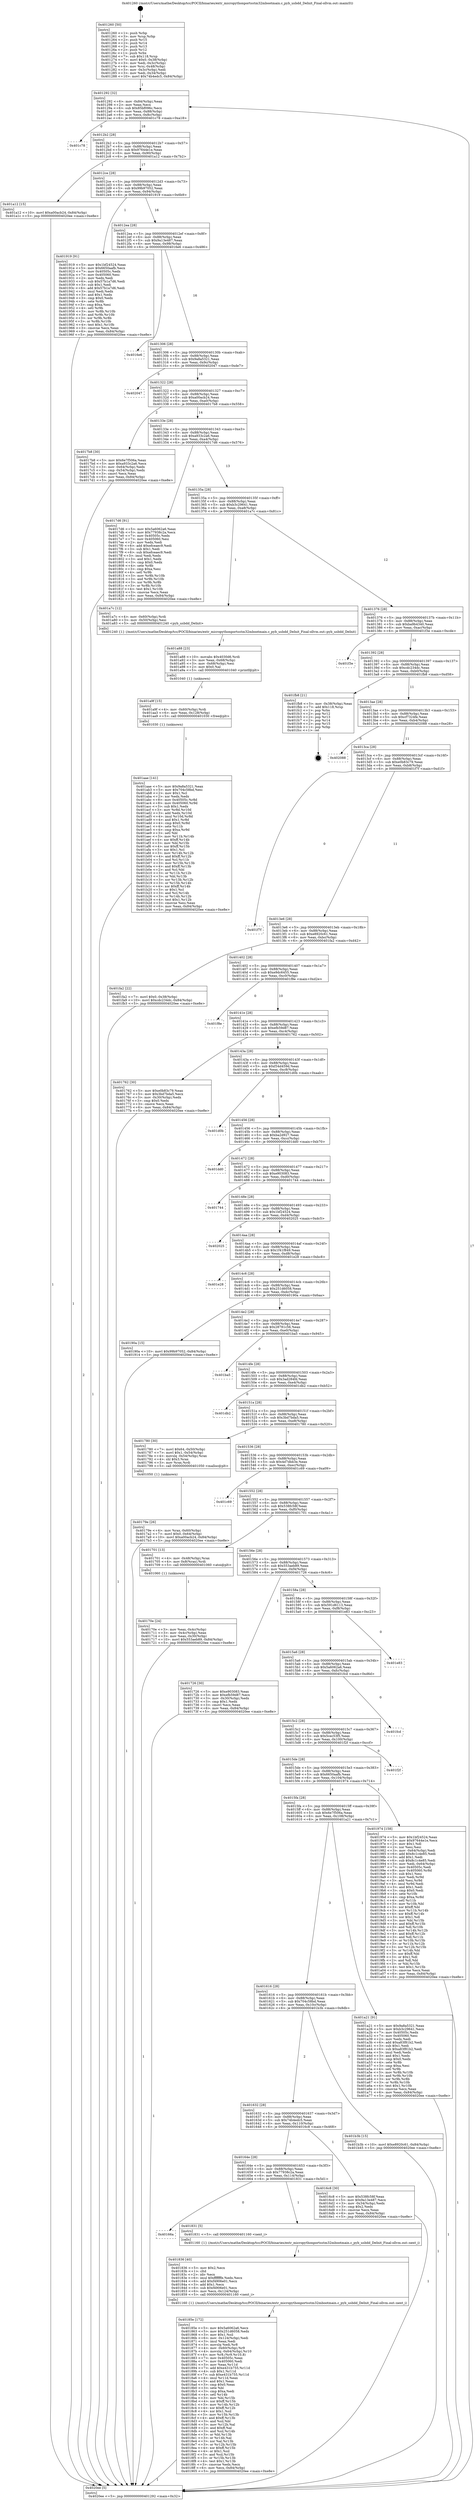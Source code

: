 digraph "0x401260" {
  label = "0x401260 (/mnt/c/Users/mathe/Desktop/tcc/POCII/binaries/extr_micropythonportsstm32mbootmain.c_pyb_usbdd_DeInit_Final-ollvm.out::main(0))"
  labelloc = "t"
  node[shape=record]

  Entry [label="",width=0.3,height=0.3,shape=circle,fillcolor=black,style=filled]
  "0x401292" [label="{
     0x401292 [32]\l
     | [instrs]\l
     &nbsp;&nbsp;0x401292 \<+6\>: mov -0x84(%rbp),%eax\l
     &nbsp;&nbsp;0x401298 \<+2\>: mov %eax,%ecx\l
     &nbsp;&nbsp;0x40129a \<+6\>: sub $0x85bf096c,%ecx\l
     &nbsp;&nbsp;0x4012a0 \<+6\>: mov %eax,-0x88(%rbp)\l
     &nbsp;&nbsp;0x4012a6 \<+6\>: mov %ecx,-0x8c(%rbp)\l
     &nbsp;&nbsp;0x4012ac \<+6\>: je 0000000000401c78 \<main+0xa18\>\l
  }"]
  "0x401c78" [label="{
     0x401c78\l
  }", style=dashed]
  "0x4012b2" [label="{
     0x4012b2 [28]\l
     | [instrs]\l
     &nbsp;&nbsp;0x4012b2 \<+5\>: jmp 00000000004012b7 \<main+0x57\>\l
     &nbsp;&nbsp;0x4012b7 \<+6\>: mov -0x88(%rbp),%eax\l
     &nbsp;&nbsp;0x4012bd \<+5\>: sub $0x97644e1e,%eax\l
     &nbsp;&nbsp;0x4012c2 \<+6\>: mov %eax,-0x90(%rbp)\l
     &nbsp;&nbsp;0x4012c8 \<+6\>: je 0000000000401a12 \<main+0x7b2\>\l
  }"]
  Exit [label="",width=0.3,height=0.3,shape=circle,fillcolor=black,style=filled,peripheries=2]
  "0x401a12" [label="{
     0x401a12 [15]\l
     | [instrs]\l
     &nbsp;&nbsp;0x401a12 \<+10\>: movl $0xa00acb24,-0x84(%rbp)\l
     &nbsp;&nbsp;0x401a1c \<+5\>: jmp 00000000004020ee \<main+0xe8e\>\l
  }"]
  "0x4012ce" [label="{
     0x4012ce [28]\l
     | [instrs]\l
     &nbsp;&nbsp;0x4012ce \<+5\>: jmp 00000000004012d3 \<main+0x73\>\l
     &nbsp;&nbsp;0x4012d3 \<+6\>: mov -0x88(%rbp),%eax\l
     &nbsp;&nbsp;0x4012d9 \<+5\>: sub $0x99b97052,%eax\l
     &nbsp;&nbsp;0x4012de \<+6\>: mov %eax,-0x94(%rbp)\l
     &nbsp;&nbsp;0x4012e4 \<+6\>: je 0000000000401919 \<main+0x6b9\>\l
  }"]
  "0x401aae" [label="{
     0x401aae [141]\l
     | [instrs]\l
     &nbsp;&nbsp;0x401aae \<+5\>: mov $0x9a8a5321,%eax\l
     &nbsp;&nbsp;0x401ab3 \<+5\>: mov $0x704c58bd,%esi\l
     &nbsp;&nbsp;0x401ab8 \<+2\>: mov $0x1,%cl\l
     &nbsp;&nbsp;0x401aba \<+2\>: xor %edx,%edx\l
     &nbsp;&nbsp;0x401abc \<+8\>: mov 0x40505c,%r8d\l
     &nbsp;&nbsp;0x401ac4 \<+8\>: mov 0x405060,%r9d\l
     &nbsp;&nbsp;0x401acc \<+3\>: sub $0x1,%edx\l
     &nbsp;&nbsp;0x401acf \<+3\>: mov %r8d,%r10d\l
     &nbsp;&nbsp;0x401ad2 \<+3\>: add %edx,%r10d\l
     &nbsp;&nbsp;0x401ad5 \<+4\>: imul %r10d,%r8d\l
     &nbsp;&nbsp;0x401ad9 \<+4\>: and $0x1,%r8d\l
     &nbsp;&nbsp;0x401add \<+4\>: cmp $0x0,%r8d\l
     &nbsp;&nbsp;0x401ae1 \<+4\>: sete %r11b\l
     &nbsp;&nbsp;0x401ae5 \<+4\>: cmp $0xa,%r9d\l
     &nbsp;&nbsp;0x401ae9 \<+3\>: setl %bl\l
     &nbsp;&nbsp;0x401aec \<+3\>: mov %r11b,%r14b\l
     &nbsp;&nbsp;0x401aef \<+4\>: xor $0xff,%r14b\l
     &nbsp;&nbsp;0x401af3 \<+3\>: mov %bl,%r15b\l
     &nbsp;&nbsp;0x401af6 \<+4\>: xor $0xff,%r15b\l
     &nbsp;&nbsp;0x401afa \<+3\>: xor $0x1,%cl\l
     &nbsp;&nbsp;0x401afd \<+3\>: mov %r14b,%r12b\l
     &nbsp;&nbsp;0x401b00 \<+4\>: and $0xff,%r12b\l
     &nbsp;&nbsp;0x401b04 \<+3\>: and %cl,%r11b\l
     &nbsp;&nbsp;0x401b07 \<+3\>: mov %r15b,%r13b\l
     &nbsp;&nbsp;0x401b0a \<+4\>: and $0xff,%r13b\l
     &nbsp;&nbsp;0x401b0e \<+2\>: and %cl,%bl\l
     &nbsp;&nbsp;0x401b10 \<+3\>: or %r11b,%r12b\l
     &nbsp;&nbsp;0x401b13 \<+3\>: or %bl,%r13b\l
     &nbsp;&nbsp;0x401b16 \<+3\>: xor %r13b,%r12b\l
     &nbsp;&nbsp;0x401b19 \<+3\>: or %r15b,%r14b\l
     &nbsp;&nbsp;0x401b1c \<+4\>: xor $0xff,%r14b\l
     &nbsp;&nbsp;0x401b20 \<+3\>: or $0x1,%cl\l
     &nbsp;&nbsp;0x401b23 \<+3\>: and %cl,%r14b\l
     &nbsp;&nbsp;0x401b26 \<+3\>: or %r14b,%r12b\l
     &nbsp;&nbsp;0x401b29 \<+4\>: test $0x1,%r12b\l
     &nbsp;&nbsp;0x401b2d \<+3\>: cmovne %esi,%eax\l
     &nbsp;&nbsp;0x401b30 \<+6\>: mov %eax,-0x84(%rbp)\l
     &nbsp;&nbsp;0x401b36 \<+5\>: jmp 00000000004020ee \<main+0xe8e\>\l
  }"]
  "0x401919" [label="{
     0x401919 [91]\l
     | [instrs]\l
     &nbsp;&nbsp;0x401919 \<+5\>: mov $0x1bf24524,%eax\l
     &nbsp;&nbsp;0x40191e \<+5\>: mov $0x6650aafb,%ecx\l
     &nbsp;&nbsp;0x401923 \<+7\>: mov 0x40505c,%edx\l
     &nbsp;&nbsp;0x40192a \<+7\>: mov 0x405060,%esi\l
     &nbsp;&nbsp;0x401931 \<+2\>: mov %edx,%edi\l
     &nbsp;&nbsp;0x401933 \<+6\>: sub $0x57b1a7d6,%edi\l
     &nbsp;&nbsp;0x401939 \<+3\>: sub $0x1,%edi\l
     &nbsp;&nbsp;0x40193c \<+6\>: add $0x57b1a7d6,%edi\l
     &nbsp;&nbsp;0x401942 \<+3\>: imul %edi,%edx\l
     &nbsp;&nbsp;0x401945 \<+3\>: and $0x1,%edx\l
     &nbsp;&nbsp;0x401948 \<+3\>: cmp $0x0,%edx\l
     &nbsp;&nbsp;0x40194b \<+4\>: sete %r8b\l
     &nbsp;&nbsp;0x40194f \<+3\>: cmp $0xa,%esi\l
     &nbsp;&nbsp;0x401952 \<+4\>: setl %r9b\l
     &nbsp;&nbsp;0x401956 \<+3\>: mov %r8b,%r10b\l
     &nbsp;&nbsp;0x401959 \<+3\>: and %r9b,%r10b\l
     &nbsp;&nbsp;0x40195c \<+3\>: xor %r9b,%r8b\l
     &nbsp;&nbsp;0x40195f \<+3\>: or %r8b,%r10b\l
     &nbsp;&nbsp;0x401962 \<+4\>: test $0x1,%r10b\l
     &nbsp;&nbsp;0x401966 \<+3\>: cmovne %ecx,%eax\l
     &nbsp;&nbsp;0x401969 \<+6\>: mov %eax,-0x84(%rbp)\l
     &nbsp;&nbsp;0x40196f \<+5\>: jmp 00000000004020ee \<main+0xe8e\>\l
  }"]
  "0x4012ea" [label="{
     0x4012ea [28]\l
     | [instrs]\l
     &nbsp;&nbsp;0x4012ea \<+5\>: jmp 00000000004012ef \<main+0x8f\>\l
     &nbsp;&nbsp;0x4012ef \<+6\>: mov -0x88(%rbp),%eax\l
     &nbsp;&nbsp;0x4012f5 \<+5\>: sub $0x9a13e487,%eax\l
     &nbsp;&nbsp;0x4012fa \<+6\>: mov %eax,-0x98(%rbp)\l
     &nbsp;&nbsp;0x401300 \<+6\>: je 00000000004016e6 \<main+0x486\>\l
  }"]
  "0x401a9f" [label="{
     0x401a9f [15]\l
     | [instrs]\l
     &nbsp;&nbsp;0x401a9f \<+4\>: mov -0x60(%rbp),%rdi\l
     &nbsp;&nbsp;0x401aa3 \<+6\>: mov %eax,-0x128(%rbp)\l
     &nbsp;&nbsp;0x401aa9 \<+5\>: call 0000000000401030 \<free@plt\>\l
     | [calls]\l
     &nbsp;&nbsp;0x401030 \{1\} (unknown)\l
  }"]
  "0x4016e6" [label="{
     0x4016e6\l
  }", style=dashed]
  "0x401306" [label="{
     0x401306 [28]\l
     | [instrs]\l
     &nbsp;&nbsp;0x401306 \<+5\>: jmp 000000000040130b \<main+0xab\>\l
     &nbsp;&nbsp;0x40130b \<+6\>: mov -0x88(%rbp),%eax\l
     &nbsp;&nbsp;0x401311 \<+5\>: sub $0x9a8a5321,%eax\l
     &nbsp;&nbsp;0x401316 \<+6\>: mov %eax,-0x9c(%rbp)\l
     &nbsp;&nbsp;0x40131c \<+6\>: je 0000000000402047 \<main+0xde7\>\l
  }"]
  "0x401a88" [label="{
     0x401a88 [23]\l
     | [instrs]\l
     &nbsp;&nbsp;0x401a88 \<+10\>: movabs $0x4030d6,%rdi\l
     &nbsp;&nbsp;0x401a92 \<+3\>: mov %eax,-0x68(%rbp)\l
     &nbsp;&nbsp;0x401a95 \<+3\>: mov -0x68(%rbp),%esi\l
     &nbsp;&nbsp;0x401a98 \<+2\>: mov $0x0,%al\l
     &nbsp;&nbsp;0x401a9a \<+5\>: call 0000000000401040 \<printf@plt\>\l
     | [calls]\l
     &nbsp;&nbsp;0x401040 \{1\} (unknown)\l
  }"]
  "0x402047" [label="{
     0x402047\l
  }", style=dashed]
  "0x401322" [label="{
     0x401322 [28]\l
     | [instrs]\l
     &nbsp;&nbsp;0x401322 \<+5\>: jmp 0000000000401327 \<main+0xc7\>\l
     &nbsp;&nbsp;0x401327 \<+6\>: mov -0x88(%rbp),%eax\l
     &nbsp;&nbsp;0x40132d \<+5\>: sub $0xa00acb24,%eax\l
     &nbsp;&nbsp;0x401332 \<+6\>: mov %eax,-0xa0(%rbp)\l
     &nbsp;&nbsp;0x401338 \<+6\>: je 00000000004017b8 \<main+0x558\>\l
  }"]
  "0x40185e" [label="{
     0x40185e [172]\l
     | [instrs]\l
     &nbsp;&nbsp;0x40185e \<+5\>: mov $0x5a6062a6,%ecx\l
     &nbsp;&nbsp;0x401863 \<+5\>: mov $0x251d6058,%edx\l
     &nbsp;&nbsp;0x401868 \<+3\>: mov $0x1,%sil\l
     &nbsp;&nbsp;0x40186b \<+6\>: mov -0x124(%rbp),%edi\l
     &nbsp;&nbsp;0x401871 \<+3\>: imul %eax,%edi\l
     &nbsp;&nbsp;0x401874 \<+3\>: movslq %edi,%r8\l
     &nbsp;&nbsp;0x401877 \<+4\>: mov -0x60(%rbp),%r9\l
     &nbsp;&nbsp;0x40187b \<+4\>: movslq -0x64(%rbp),%r10\l
     &nbsp;&nbsp;0x40187f \<+4\>: mov %r8,(%r9,%r10,8)\l
     &nbsp;&nbsp;0x401883 \<+7\>: mov 0x40505c,%eax\l
     &nbsp;&nbsp;0x40188a \<+7\>: mov 0x405060,%edi\l
     &nbsp;&nbsp;0x401891 \<+3\>: mov %eax,%r11d\l
     &nbsp;&nbsp;0x401894 \<+7\>: add $0xe431b755,%r11d\l
     &nbsp;&nbsp;0x40189b \<+4\>: sub $0x1,%r11d\l
     &nbsp;&nbsp;0x40189f \<+7\>: sub $0xe431b755,%r11d\l
     &nbsp;&nbsp;0x4018a6 \<+4\>: imul %r11d,%eax\l
     &nbsp;&nbsp;0x4018aa \<+3\>: and $0x1,%eax\l
     &nbsp;&nbsp;0x4018ad \<+3\>: cmp $0x0,%eax\l
     &nbsp;&nbsp;0x4018b0 \<+3\>: sete %bl\l
     &nbsp;&nbsp;0x4018b3 \<+3\>: cmp $0xa,%edi\l
     &nbsp;&nbsp;0x4018b6 \<+4\>: setl %r14b\l
     &nbsp;&nbsp;0x4018ba \<+3\>: mov %bl,%r15b\l
     &nbsp;&nbsp;0x4018bd \<+4\>: xor $0xff,%r15b\l
     &nbsp;&nbsp;0x4018c1 \<+3\>: mov %r14b,%r12b\l
     &nbsp;&nbsp;0x4018c4 \<+4\>: xor $0xff,%r12b\l
     &nbsp;&nbsp;0x4018c8 \<+4\>: xor $0x1,%sil\l
     &nbsp;&nbsp;0x4018cc \<+3\>: mov %r15b,%r13b\l
     &nbsp;&nbsp;0x4018cf \<+4\>: and $0xff,%r13b\l
     &nbsp;&nbsp;0x4018d3 \<+3\>: and %sil,%bl\l
     &nbsp;&nbsp;0x4018d6 \<+3\>: mov %r12b,%al\l
     &nbsp;&nbsp;0x4018d9 \<+2\>: and $0xff,%al\l
     &nbsp;&nbsp;0x4018db \<+3\>: and %sil,%r14b\l
     &nbsp;&nbsp;0x4018de \<+3\>: or %bl,%r13b\l
     &nbsp;&nbsp;0x4018e1 \<+3\>: or %r14b,%al\l
     &nbsp;&nbsp;0x4018e4 \<+3\>: xor %al,%r13b\l
     &nbsp;&nbsp;0x4018e7 \<+3\>: or %r12b,%r15b\l
     &nbsp;&nbsp;0x4018ea \<+4\>: xor $0xff,%r15b\l
     &nbsp;&nbsp;0x4018ee \<+4\>: or $0x1,%sil\l
     &nbsp;&nbsp;0x4018f2 \<+3\>: and %sil,%r15b\l
     &nbsp;&nbsp;0x4018f5 \<+3\>: or %r15b,%r13b\l
     &nbsp;&nbsp;0x4018f8 \<+4\>: test $0x1,%r13b\l
     &nbsp;&nbsp;0x4018fc \<+3\>: cmovne %edx,%ecx\l
     &nbsp;&nbsp;0x4018ff \<+6\>: mov %ecx,-0x84(%rbp)\l
     &nbsp;&nbsp;0x401905 \<+5\>: jmp 00000000004020ee \<main+0xe8e\>\l
  }"]
  "0x4017b8" [label="{
     0x4017b8 [30]\l
     | [instrs]\l
     &nbsp;&nbsp;0x4017b8 \<+5\>: mov $0x6e7f506a,%eax\l
     &nbsp;&nbsp;0x4017bd \<+5\>: mov $0xa933c2a6,%ecx\l
     &nbsp;&nbsp;0x4017c2 \<+3\>: mov -0x64(%rbp),%edx\l
     &nbsp;&nbsp;0x4017c5 \<+3\>: cmp -0x54(%rbp),%edx\l
     &nbsp;&nbsp;0x4017c8 \<+3\>: cmovl %ecx,%eax\l
     &nbsp;&nbsp;0x4017cb \<+6\>: mov %eax,-0x84(%rbp)\l
     &nbsp;&nbsp;0x4017d1 \<+5\>: jmp 00000000004020ee \<main+0xe8e\>\l
  }"]
  "0x40133e" [label="{
     0x40133e [28]\l
     | [instrs]\l
     &nbsp;&nbsp;0x40133e \<+5\>: jmp 0000000000401343 \<main+0xe3\>\l
     &nbsp;&nbsp;0x401343 \<+6\>: mov -0x88(%rbp),%eax\l
     &nbsp;&nbsp;0x401349 \<+5\>: sub $0xa933c2a6,%eax\l
     &nbsp;&nbsp;0x40134e \<+6\>: mov %eax,-0xa4(%rbp)\l
     &nbsp;&nbsp;0x401354 \<+6\>: je 00000000004017d6 \<main+0x576\>\l
  }"]
  "0x401836" [label="{
     0x401836 [40]\l
     | [instrs]\l
     &nbsp;&nbsp;0x401836 \<+5\>: mov $0x2,%ecx\l
     &nbsp;&nbsp;0x40183b \<+1\>: cltd\l
     &nbsp;&nbsp;0x40183c \<+2\>: idiv %ecx\l
     &nbsp;&nbsp;0x40183e \<+6\>: imul $0xfffffffe,%edx,%ecx\l
     &nbsp;&nbsp;0x401844 \<+6\>: add $0xf4906e01,%ecx\l
     &nbsp;&nbsp;0x40184a \<+3\>: add $0x1,%ecx\l
     &nbsp;&nbsp;0x40184d \<+6\>: sub $0xf4906e01,%ecx\l
     &nbsp;&nbsp;0x401853 \<+6\>: mov %ecx,-0x124(%rbp)\l
     &nbsp;&nbsp;0x401859 \<+5\>: call 0000000000401160 \<next_i\>\l
     | [calls]\l
     &nbsp;&nbsp;0x401160 \{1\} (/mnt/c/Users/mathe/Desktop/tcc/POCII/binaries/extr_micropythonportsstm32mbootmain.c_pyb_usbdd_DeInit_Final-ollvm.out::next_i)\l
  }"]
  "0x4017d6" [label="{
     0x4017d6 [91]\l
     | [instrs]\l
     &nbsp;&nbsp;0x4017d6 \<+5\>: mov $0x5a6062a6,%eax\l
     &nbsp;&nbsp;0x4017db \<+5\>: mov $0x77938c2a,%ecx\l
     &nbsp;&nbsp;0x4017e0 \<+7\>: mov 0x40505c,%edx\l
     &nbsp;&nbsp;0x4017e7 \<+7\>: mov 0x405060,%esi\l
     &nbsp;&nbsp;0x4017ee \<+2\>: mov %edx,%edi\l
     &nbsp;&nbsp;0x4017f0 \<+6\>: add $0xefceaec9,%edi\l
     &nbsp;&nbsp;0x4017f6 \<+3\>: sub $0x1,%edi\l
     &nbsp;&nbsp;0x4017f9 \<+6\>: sub $0xefceaec9,%edi\l
     &nbsp;&nbsp;0x4017ff \<+3\>: imul %edi,%edx\l
     &nbsp;&nbsp;0x401802 \<+3\>: and $0x1,%edx\l
     &nbsp;&nbsp;0x401805 \<+3\>: cmp $0x0,%edx\l
     &nbsp;&nbsp;0x401808 \<+4\>: sete %r8b\l
     &nbsp;&nbsp;0x40180c \<+3\>: cmp $0xa,%esi\l
     &nbsp;&nbsp;0x40180f \<+4\>: setl %r9b\l
     &nbsp;&nbsp;0x401813 \<+3\>: mov %r8b,%r10b\l
     &nbsp;&nbsp;0x401816 \<+3\>: and %r9b,%r10b\l
     &nbsp;&nbsp;0x401819 \<+3\>: xor %r9b,%r8b\l
     &nbsp;&nbsp;0x40181c \<+3\>: or %r8b,%r10b\l
     &nbsp;&nbsp;0x40181f \<+4\>: test $0x1,%r10b\l
     &nbsp;&nbsp;0x401823 \<+3\>: cmovne %ecx,%eax\l
     &nbsp;&nbsp;0x401826 \<+6\>: mov %eax,-0x84(%rbp)\l
     &nbsp;&nbsp;0x40182c \<+5\>: jmp 00000000004020ee \<main+0xe8e\>\l
  }"]
  "0x40135a" [label="{
     0x40135a [28]\l
     | [instrs]\l
     &nbsp;&nbsp;0x40135a \<+5\>: jmp 000000000040135f \<main+0xff\>\l
     &nbsp;&nbsp;0x40135f \<+6\>: mov -0x88(%rbp),%eax\l
     &nbsp;&nbsp;0x401365 \<+5\>: sub $0xb3c29641,%eax\l
     &nbsp;&nbsp;0x40136a \<+6\>: mov %eax,-0xa8(%rbp)\l
     &nbsp;&nbsp;0x401370 \<+6\>: je 0000000000401a7c \<main+0x81c\>\l
  }"]
  "0x40166a" [label="{
     0x40166a\l
  }", style=dashed]
  "0x401a7c" [label="{
     0x401a7c [12]\l
     | [instrs]\l
     &nbsp;&nbsp;0x401a7c \<+4\>: mov -0x60(%rbp),%rdi\l
     &nbsp;&nbsp;0x401a80 \<+3\>: mov -0x50(%rbp),%esi\l
     &nbsp;&nbsp;0x401a83 \<+5\>: call 0000000000401240 \<pyb_usbdd_DeInit\>\l
     | [calls]\l
     &nbsp;&nbsp;0x401240 \{1\} (/mnt/c/Users/mathe/Desktop/tcc/POCII/binaries/extr_micropythonportsstm32mbootmain.c_pyb_usbdd_DeInit_Final-ollvm.out::pyb_usbdd_DeInit)\l
  }"]
  "0x401376" [label="{
     0x401376 [28]\l
     | [instrs]\l
     &nbsp;&nbsp;0x401376 \<+5\>: jmp 000000000040137b \<main+0x11b\>\l
     &nbsp;&nbsp;0x40137b \<+6\>: mov -0x88(%rbp),%eax\l
     &nbsp;&nbsp;0x401381 \<+5\>: sub $0xba9b4340,%eax\l
     &nbsp;&nbsp;0x401386 \<+6\>: mov %eax,-0xac(%rbp)\l
     &nbsp;&nbsp;0x40138c \<+6\>: je 0000000000401f3e \<main+0xcde\>\l
  }"]
  "0x401831" [label="{
     0x401831 [5]\l
     | [instrs]\l
     &nbsp;&nbsp;0x401831 \<+5\>: call 0000000000401160 \<next_i\>\l
     | [calls]\l
     &nbsp;&nbsp;0x401160 \{1\} (/mnt/c/Users/mathe/Desktop/tcc/POCII/binaries/extr_micropythonportsstm32mbootmain.c_pyb_usbdd_DeInit_Final-ollvm.out::next_i)\l
  }"]
  "0x401f3e" [label="{
     0x401f3e\l
  }", style=dashed]
  "0x401392" [label="{
     0x401392 [28]\l
     | [instrs]\l
     &nbsp;&nbsp;0x401392 \<+5\>: jmp 0000000000401397 \<main+0x137\>\l
     &nbsp;&nbsp;0x401397 \<+6\>: mov -0x88(%rbp),%eax\l
     &nbsp;&nbsp;0x40139d \<+5\>: sub $0xcdc234dc,%eax\l
     &nbsp;&nbsp;0x4013a2 \<+6\>: mov %eax,-0xb0(%rbp)\l
     &nbsp;&nbsp;0x4013a8 \<+6\>: je 0000000000401fb8 \<main+0xd58\>\l
  }"]
  "0x40179e" [label="{
     0x40179e [26]\l
     | [instrs]\l
     &nbsp;&nbsp;0x40179e \<+4\>: mov %rax,-0x60(%rbp)\l
     &nbsp;&nbsp;0x4017a2 \<+7\>: movl $0x0,-0x64(%rbp)\l
     &nbsp;&nbsp;0x4017a9 \<+10\>: movl $0xa00acb24,-0x84(%rbp)\l
     &nbsp;&nbsp;0x4017b3 \<+5\>: jmp 00000000004020ee \<main+0xe8e\>\l
  }"]
  "0x401fb8" [label="{
     0x401fb8 [21]\l
     | [instrs]\l
     &nbsp;&nbsp;0x401fb8 \<+3\>: mov -0x38(%rbp),%eax\l
     &nbsp;&nbsp;0x401fbb \<+7\>: add $0x118,%rsp\l
     &nbsp;&nbsp;0x401fc2 \<+1\>: pop %rbx\l
     &nbsp;&nbsp;0x401fc3 \<+2\>: pop %r12\l
     &nbsp;&nbsp;0x401fc5 \<+2\>: pop %r13\l
     &nbsp;&nbsp;0x401fc7 \<+2\>: pop %r14\l
     &nbsp;&nbsp;0x401fc9 \<+2\>: pop %r15\l
     &nbsp;&nbsp;0x401fcb \<+1\>: pop %rbp\l
     &nbsp;&nbsp;0x401fcc \<+1\>: ret\l
  }"]
  "0x4013ae" [label="{
     0x4013ae [28]\l
     | [instrs]\l
     &nbsp;&nbsp;0x4013ae \<+5\>: jmp 00000000004013b3 \<main+0x153\>\l
     &nbsp;&nbsp;0x4013b3 \<+6\>: mov -0x88(%rbp),%eax\l
     &nbsp;&nbsp;0x4013b9 \<+5\>: sub $0xcf7324fe,%eax\l
     &nbsp;&nbsp;0x4013be \<+6\>: mov %eax,-0xb4(%rbp)\l
     &nbsp;&nbsp;0x4013c4 \<+6\>: je 0000000000402088 \<main+0xe28\>\l
  }"]
  "0x40170e" [label="{
     0x40170e [24]\l
     | [instrs]\l
     &nbsp;&nbsp;0x40170e \<+3\>: mov %eax,-0x4c(%rbp)\l
     &nbsp;&nbsp;0x401711 \<+3\>: mov -0x4c(%rbp),%eax\l
     &nbsp;&nbsp;0x401714 \<+3\>: mov %eax,-0x30(%rbp)\l
     &nbsp;&nbsp;0x401717 \<+10\>: movl $0x553aeb89,-0x84(%rbp)\l
     &nbsp;&nbsp;0x401721 \<+5\>: jmp 00000000004020ee \<main+0xe8e\>\l
  }"]
  "0x402088" [label="{
     0x402088\l
  }", style=dashed]
  "0x4013ca" [label="{
     0x4013ca [28]\l
     | [instrs]\l
     &nbsp;&nbsp;0x4013ca \<+5\>: jmp 00000000004013cf \<main+0x16f\>\l
     &nbsp;&nbsp;0x4013cf \<+6\>: mov -0x88(%rbp),%eax\l
     &nbsp;&nbsp;0x4013d5 \<+5\>: sub $0xe0b83c79,%eax\l
     &nbsp;&nbsp;0x4013da \<+6\>: mov %eax,-0xb8(%rbp)\l
     &nbsp;&nbsp;0x4013e0 \<+6\>: je 0000000000401f7f \<main+0xd1f\>\l
  }"]
  "0x401260" [label="{
     0x401260 [50]\l
     | [instrs]\l
     &nbsp;&nbsp;0x401260 \<+1\>: push %rbp\l
     &nbsp;&nbsp;0x401261 \<+3\>: mov %rsp,%rbp\l
     &nbsp;&nbsp;0x401264 \<+2\>: push %r15\l
     &nbsp;&nbsp;0x401266 \<+2\>: push %r14\l
     &nbsp;&nbsp;0x401268 \<+2\>: push %r13\l
     &nbsp;&nbsp;0x40126a \<+2\>: push %r12\l
     &nbsp;&nbsp;0x40126c \<+1\>: push %rbx\l
     &nbsp;&nbsp;0x40126d \<+7\>: sub $0x118,%rsp\l
     &nbsp;&nbsp;0x401274 \<+7\>: movl $0x0,-0x38(%rbp)\l
     &nbsp;&nbsp;0x40127b \<+3\>: mov %edi,-0x3c(%rbp)\l
     &nbsp;&nbsp;0x40127e \<+4\>: mov %rsi,-0x48(%rbp)\l
     &nbsp;&nbsp;0x401282 \<+3\>: mov -0x3c(%rbp),%edi\l
     &nbsp;&nbsp;0x401285 \<+3\>: mov %edi,-0x34(%rbp)\l
     &nbsp;&nbsp;0x401288 \<+10\>: movl $0x74b4edc5,-0x84(%rbp)\l
  }"]
  "0x401f7f" [label="{
     0x401f7f\l
  }", style=dashed]
  "0x4013e6" [label="{
     0x4013e6 [28]\l
     | [instrs]\l
     &nbsp;&nbsp;0x4013e6 \<+5\>: jmp 00000000004013eb \<main+0x18b\>\l
     &nbsp;&nbsp;0x4013eb \<+6\>: mov -0x88(%rbp),%eax\l
     &nbsp;&nbsp;0x4013f1 \<+5\>: sub $0xe8920c61,%eax\l
     &nbsp;&nbsp;0x4013f6 \<+6\>: mov %eax,-0xbc(%rbp)\l
     &nbsp;&nbsp;0x4013fc \<+6\>: je 0000000000401fa2 \<main+0xd42\>\l
  }"]
  "0x4020ee" [label="{
     0x4020ee [5]\l
     | [instrs]\l
     &nbsp;&nbsp;0x4020ee \<+5\>: jmp 0000000000401292 \<main+0x32\>\l
  }"]
  "0x401fa2" [label="{
     0x401fa2 [22]\l
     | [instrs]\l
     &nbsp;&nbsp;0x401fa2 \<+7\>: movl $0x0,-0x38(%rbp)\l
     &nbsp;&nbsp;0x401fa9 \<+10\>: movl $0xcdc234dc,-0x84(%rbp)\l
     &nbsp;&nbsp;0x401fb3 \<+5\>: jmp 00000000004020ee \<main+0xe8e\>\l
  }"]
  "0x401402" [label="{
     0x401402 [28]\l
     | [instrs]\l
     &nbsp;&nbsp;0x401402 \<+5\>: jmp 0000000000401407 \<main+0x1a7\>\l
     &nbsp;&nbsp;0x401407 \<+6\>: mov -0x88(%rbp),%eax\l
     &nbsp;&nbsp;0x40140d \<+5\>: sub $0xe9dc6455,%eax\l
     &nbsp;&nbsp;0x401412 \<+6\>: mov %eax,-0xc0(%rbp)\l
     &nbsp;&nbsp;0x401418 \<+6\>: je 0000000000401f8e \<main+0xd2e\>\l
  }"]
  "0x40164e" [label="{
     0x40164e [28]\l
     | [instrs]\l
     &nbsp;&nbsp;0x40164e \<+5\>: jmp 0000000000401653 \<main+0x3f3\>\l
     &nbsp;&nbsp;0x401653 \<+6\>: mov -0x88(%rbp),%eax\l
     &nbsp;&nbsp;0x401659 \<+5\>: sub $0x77938c2a,%eax\l
     &nbsp;&nbsp;0x40165e \<+6\>: mov %eax,-0x114(%rbp)\l
     &nbsp;&nbsp;0x401664 \<+6\>: je 0000000000401831 \<main+0x5d1\>\l
  }"]
  "0x401f8e" [label="{
     0x401f8e\l
  }", style=dashed]
  "0x40141e" [label="{
     0x40141e [28]\l
     | [instrs]\l
     &nbsp;&nbsp;0x40141e \<+5\>: jmp 0000000000401423 \<main+0x1c3\>\l
     &nbsp;&nbsp;0x401423 \<+6\>: mov -0x88(%rbp),%eax\l
     &nbsp;&nbsp;0x401429 \<+5\>: sub $0xefb59d87,%eax\l
     &nbsp;&nbsp;0x40142e \<+6\>: mov %eax,-0xc4(%rbp)\l
     &nbsp;&nbsp;0x401434 \<+6\>: je 0000000000401762 \<main+0x502\>\l
  }"]
  "0x4016c8" [label="{
     0x4016c8 [30]\l
     | [instrs]\l
     &nbsp;&nbsp;0x4016c8 \<+5\>: mov $0x538fc58f,%eax\l
     &nbsp;&nbsp;0x4016cd \<+5\>: mov $0x9a13e487,%ecx\l
     &nbsp;&nbsp;0x4016d2 \<+3\>: mov -0x34(%rbp),%edx\l
     &nbsp;&nbsp;0x4016d5 \<+3\>: cmp $0x2,%edx\l
     &nbsp;&nbsp;0x4016d8 \<+3\>: cmovne %ecx,%eax\l
     &nbsp;&nbsp;0x4016db \<+6\>: mov %eax,-0x84(%rbp)\l
     &nbsp;&nbsp;0x4016e1 \<+5\>: jmp 00000000004020ee \<main+0xe8e\>\l
  }"]
  "0x401762" [label="{
     0x401762 [30]\l
     | [instrs]\l
     &nbsp;&nbsp;0x401762 \<+5\>: mov $0xe0b83c79,%eax\l
     &nbsp;&nbsp;0x401767 \<+5\>: mov $0x3bd7bda5,%ecx\l
     &nbsp;&nbsp;0x40176c \<+3\>: mov -0x30(%rbp),%edx\l
     &nbsp;&nbsp;0x40176f \<+3\>: cmp $0x0,%edx\l
     &nbsp;&nbsp;0x401772 \<+3\>: cmove %ecx,%eax\l
     &nbsp;&nbsp;0x401775 \<+6\>: mov %eax,-0x84(%rbp)\l
     &nbsp;&nbsp;0x40177b \<+5\>: jmp 00000000004020ee \<main+0xe8e\>\l
  }"]
  "0x40143a" [label="{
     0x40143a [28]\l
     | [instrs]\l
     &nbsp;&nbsp;0x40143a \<+5\>: jmp 000000000040143f \<main+0x1df\>\l
     &nbsp;&nbsp;0x40143f \<+6\>: mov -0x88(%rbp),%eax\l
     &nbsp;&nbsp;0x401445 \<+5\>: sub $0xf34d459d,%eax\l
     &nbsp;&nbsp;0x40144a \<+6\>: mov %eax,-0xc8(%rbp)\l
     &nbsp;&nbsp;0x401450 \<+6\>: je 0000000000401d0b \<main+0xaab\>\l
  }"]
  "0x401632" [label="{
     0x401632 [28]\l
     | [instrs]\l
     &nbsp;&nbsp;0x401632 \<+5\>: jmp 0000000000401637 \<main+0x3d7\>\l
     &nbsp;&nbsp;0x401637 \<+6\>: mov -0x88(%rbp),%eax\l
     &nbsp;&nbsp;0x40163d \<+5\>: sub $0x74b4edc5,%eax\l
     &nbsp;&nbsp;0x401642 \<+6\>: mov %eax,-0x110(%rbp)\l
     &nbsp;&nbsp;0x401648 \<+6\>: je 00000000004016c8 \<main+0x468\>\l
  }"]
  "0x401d0b" [label="{
     0x401d0b\l
  }", style=dashed]
  "0x401456" [label="{
     0x401456 [28]\l
     | [instrs]\l
     &nbsp;&nbsp;0x401456 \<+5\>: jmp 000000000040145b \<main+0x1fb\>\l
     &nbsp;&nbsp;0x40145b \<+6\>: mov -0x88(%rbp),%eax\l
     &nbsp;&nbsp;0x401461 \<+5\>: sub $0xba2d927,%eax\l
     &nbsp;&nbsp;0x401466 \<+6\>: mov %eax,-0xcc(%rbp)\l
     &nbsp;&nbsp;0x40146c \<+6\>: je 0000000000401dd0 \<main+0xb70\>\l
  }"]
  "0x401b3b" [label="{
     0x401b3b [15]\l
     | [instrs]\l
     &nbsp;&nbsp;0x401b3b \<+10\>: movl $0xe8920c61,-0x84(%rbp)\l
     &nbsp;&nbsp;0x401b45 \<+5\>: jmp 00000000004020ee \<main+0xe8e\>\l
  }"]
  "0x401dd0" [label="{
     0x401dd0\l
  }", style=dashed]
  "0x401472" [label="{
     0x401472 [28]\l
     | [instrs]\l
     &nbsp;&nbsp;0x401472 \<+5\>: jmp 0000000000401477 \<main+0x217\>\l
     &nbsp;&nbsp;0x401477 \<+6\>: mov -0x88(%rbp),%eax\l
     &nbsp;&nbsp;0x40147d \<+5\>: sub $0xe903083,%eax\l
     &nbsp;&nbsp;0x401482 \<+6\>: mov %eax,-0xd0(%rbp)\l
     &nbsp;&nbsp;0x401488 \<+6\>: je 0000000000401744 \<main+0x4e4\>\l
  }"]
  "0x401616" [label="{
     0x401616 [28]\l
     | [instrs]\l
     &nbsp;&nbsp;0x401616 \<+5\>: jmp 000000000040161b \<main+0x3bb\>\l
     &nbsp;&nbsp;0x40161b \<+6\>: mov -0x88(%rbp),%eax\l
     &nbsp;&nbsp;0x401621 \<+5\>: sub $0x704c58bd,%eax\l
     &nbsp;&nbsp;0x401626 \<+6\>: mov %eax,-0x10c(%rbp)\l
     &nbsp;&nbsp;0x40162c \<+6\>: je 0000000000401b3b \<main+0x8db\>\l
  }"]
  "0x401744" [label="{
     0x401744\l
  }", style=dashed]
  "0x40148e" [label="{
     0x40148e [28]\l
     | [instrs]\l
     &nbsp;&nbsp;0x40148e \<+5\>: jmp 0000000000401493 \<main+0x233\>\l
     &nbsp;&nbsp;0x401493 \<+6\>: mov -0x88(%rbp),%eax\l
     &nbsp;&nbsp;0x401499 \<+5\>: sub $0x1bf24524,%eax\l
     &nbsp;&nbsp;0x40149e \<+6\>: mov %eax,-0xd4(%rbp)\l
     &nbsp;&nbsp;0x4014a4 \<+6\>: je 0000000000402025 \<main+0xdc5\>\l
  }"]
  "0x401a21" [label="{
     0x401a21 [91]\l
     | [instrs]\l
     &nbsp;&nbsp;0x401a21 \<+5\>: mov $0x9a8a5321,%eax\l
     &nbsp;&nbsp;0x401a26 \<+5\>: mov $0xb3c29641,%ecx\l
     &nbsp;&nbsp;0x401a2b \<+7\>: mov 0x40505c,%edx\l
     &nbsp;&nbsp;0x401a32 \<+7\>: mov 0x405060,%esi\l
     &nbsp;&nbsp;0x401a39 \<+2\>: mov %edx,%edi\l
     &nbsp;&nbsp;0x401a3b \<+6\>: add $0xa83f81b2,%edi\l
     &nbsp;&nbsp;0x401a41 \<+3\>: sub $0x1,%edi\l
     &nbsp;&nbsp;0x401a44 \<+6\>: sub $0xa83f81b2,%edi\l
     &nbsp;&nbsp;0x401a4a \<+3\>: imul %edi,%edx\l
     &nbsp;&nbsp;0x401a4d \<+3\>: and $0x1,%edx\l
     &nbsp;&nbsp;0x401a50 \<+3\>: cmp $0x0,%edx\l
     &nbsp;&nbsp;0x401a53 \<+4\>: sete %r8b\l
     &nbsp;&nbsp;0x401a57 \<+3\>: cmp $0xa,%esi\l
     &nbsp;&nbsp;0x401a5a \<+4\>: setl %r9b\l
     &nbsp;&nbsp;0x401a5e \<+3\>: mov %r8b,%r10b\l
     &nbsp;&nbsp;0x401a61 \<+3\>: and %r9b,%r10b\l
     &nbsp;&nbsp;0x401a64 \<+3\>: xor %r9b,%r8b\l
     &nbsp;&nbsp;0x401a67 \<+3\>: or %r8b,%r10b\l
     &nbsp;&nbsp;0x401a6a \<+4\>: test $0x1,%r10b\l
     &nbsp;&nbsp;0x401a6e \<+3\>: cmovne %ecx,%eax\l
     &nbsp;&nbsp;0x401a71 \<+6\>: mov %eax,-0x84(%rbp)\l
     &nbsp;&nbsp;0x401a77 \<+5\>: jmp 00000000004020ee \<main+0xe8e\>\l
  }"]
  "0x402025" [label="{
     0x402025\l
  }", style=dashed]
  "0x4014aa" [label="{
     0x4014aa [28]\l
     | [instrs]\l
     &nbsp;&nbsp;0x4014aa \<+5\>: jmp 00000000004014af \<main+0x24f\>\l
     &nbsp;&nbsp;0x4014af \<+6\>: mov -0x88(%rbp),%eax\l
     &nbsp;&nbsp;0x4014b5 \<+5\>: sub $0x1f41f849,%eax\l
     &nbsp;&nbsp;0x4014ba \<+6\>: mov %eax,-0xd8(%rbp)\l
     &nbsp;&nbsp;0x4014c0 \<+6\>: je 0000000000401e28 \<main+0xbc8\>\l
  }"]
  "0x4015fa" [label="{
     0x4015fa [28]\l
     | [instrs]\l
     &nbsp;&nbsp;0x4015fa \<+5\>: jmp 00000000004015ff \<main+0x39f\>\l
     &nbsp;&nbsp;0x4015ff \<+6\>: mov -0x88(%rbp),%eax\l
     &nbsp;&nbsp;0x401605 \<+5\>: sub $0x6e7f506a,%eax\l
     &nbsp;&nbsp;0x40160a \<+6\>: mov %eax,-0x108(%rbp)\l
     &nbsp;&nbsp;0x401610 \<+6\>: je 0000000000401a21 \<main+0x7c1\>\l
  }"]
  "0x401e28" [label="{
     0x401e28\l
  }", style=dashed]
  "0x4014c6" [label="{
     0x4014c6 [28]\l
     | [instrs]\l
     &nbsp;&nbsp;0x4014c6 \<+5\>: jmp 00000000004014cb \<main+0x26b\>\l
     &nbsp;&nbsp;0x4014cb \<+6\>: mov -0x88(%rbp),%eax\l
     &nbsp;&nbsp;0x4014d1 \<+5\>: sub $0x251d6058,%eax\l
     &nbsp;&nbsp;0x4014d6 \<+6\>: mov %eax,-0xdc(%rbp)\l
     &nbsp;&nbsp;0x4014dc \<+6\>: je 000000000040190a \<main+0x6aa\>\l
  }"]
  "0x401974" [label="{
     0x401974 [158]\l
     | [instrs]\l
     &nbsp;&nbsp;0x401974 \<+5\>: mov $0x1bf24524,%eax\l
     &nbsp;&nbsp;0x401979 \<+5\>: mov $0x97644e1e,%ecx\l
     &nbsp;&nbsp;0x40197e \<+2\>: mov $0x1,%dl\l
     &nbsp;&nbsp;0x401980 \<+2\>: xor %esi,%esi\l
     &nbsp;&nbsp;0x401982 \<+3\>: mov -0x64(%rbp),%edi\l
     &nbsp;&nbsp;0x401985 \<+6\>: add $0x8c1c4e85,%edi\l
     &nbsp;&nbsp;0x40198b \<+3\>: add $0x1,%edi\l
     &nbsp;&nbsp;0x40198e \<+6\>: sub $0x8c1c4e85,%edi\l
     &nbsp;&nbsp;0x401994 \<+3\>: mov %edi,-0x64(%rbp)\l
     &nbsp;&nbsp;0x401997 \<+7\>: mov 0x40505c,%edi\l
     &nbsp;&nbsp;0x40199e \<+8\>: mov 0x405060,%r8d\l
     &nbsp;&nbsp;0x4019a6 \<+3\>: sub $0x1,%esi\l
     &nbsp;&nbsp;0x4019a9 \<+3\>: mov %edi,%r9d\l
     &nbsp;&nbsp;0x4019ac \<+3\>: add %esi,%r9d\l
     &nbsp;&nbsp;0x4019af \<+4\>: imul %r9d,%edi\l
     &nbsp;&nbsp;0x4019b3 \<+3\>: and $0x1,%edi\l
     &nbsp;&nbsp;0x4019b6 \<+3\>: cmp $0x0,%edi\l
     &nbsp;&nbsp;0x4019b9 \<+4\>: sete %r10b\l
     &nbsp;&nbsp;0x4019bd \<+4\>: cmp $0xa,%r8d\l
     &nbsp;&nbsp;0x4019c1 \<+4\>: setl %r11b\l
     &nbsp;&nbsp;0x4019c5 \<+3\>: mov %r10b,%bl\l
     &nbsp;&nbsp;0x4019c8 \<+3\>: xor $0xff,%bl\l
     &nbsp;&nbsp;0x4019cb \<+3\>: mov %r11b,%r14b\l
     &nbsp;&nbsp;0x4019ce \<+4\>: xor $0xff,%r14b\l
     &nbsp;&nbsp;0x4019d2 \<+3\>: xor $0x1,%dl\l
     &nbsp;&nbsp;0x4019d5 \<+3\>: mov %bl,%r15b\l
     &nbsp;&nbsp;0x4019d8 \<+4\>: and $0xff,%r15b\l
     &nbsp;&nbsp;0x4019dc \<+3\>: and %dl,%r10b\l
     &nbsp;&nbsp;0x4019df \<+3\>: mov %r14b,%r12b\l
     &nbsp;&nbsp;0x4019e2 \<+4\>: and $0xff,%r12b\l
     &nbsp;&nbsp;0x4019e6 \<+3\>: and %dl,%r11b\l
     &nbsp;&nbsp;0x4019e9 \<+3\>: or %r10b,%r15b\l
     &nbsp;&nbsp;0x4019ec \<+3\>: or %r11b,%r12b\l
     &nbsp;&nbsp;0x4019ef \<+3\>: xor %r12b,%r15b\l
     &nbsp;&nbsp;0x4019f2 \<+3\>: or %r14b,%bl\l
     &nbsp;&nbsp;0x4019f5 \<+3\>: xor $0xff,%bl\l
     &nbsp;&nbsp;0x4019f8 \<+3\>: or $0x1,%dl\l
     &nbsp;&nbsp;0x4019fb \<+2\>: and %dl,%bl\l
     &nbsp;&nbsp;0x4019fd \<+3\>: or %bl,%r15b\l
     &nbsp;&nbsp;0x401a00 \<+4\>: test $0x1,%r15b\l
     &nbsp;&nbsp;0x401a04 \<+3\>: cmovne %ecx,%eax\l
     &nbsp;&nbsp;0x401a07 \<+6\>: mov %eax,-0x84(%rbp)\l
     &nbsp;&nbsp;0x401a0d \<+5\>: jmp 00000000004020ee \<main+0xe8e\>\l
  }"]
  "0x40190a" [label="{
     0x40190a [15]\l
     | [instrs]\l
     &nbsp;&nbsp;0x40190a \<+10\>: movl $0x99b97052,-0x84(%rbp)\l
     &nbsp;&nbsp;0x401914 \<+5\>: jmp 00000000004020ee \<main+0xe8e\>\l
  }"]
  "0x4014e2" [label="{
     0x4014e2 [28]\l
     | [instrs]\l
     &nbsp;&nbsp;0x4014e2 \<+5\>: jmp 00000000004014e7 \<main+0x287\>\l
     &nbsp;&nbsp;0x4014e7 \<+6\>: mov -0x88(%rbp),%eax\l
     &nbsp;&nbsp;0x4014ed \<+5\>: sub $0x28781c56,%eax\l
     &nbsp;&nbsp;0x4014f2 \<+6\>: mov %eax,-0xe0(%rbp)\l
     &nbsp;&nbsp;0x4014f8 \<+6\>: je 0000000000401ba5 \<main+0x945\>\l
  }"]
  "0x4015de" [label="{
     0x4015de [28]\l
     | [instrs]\l
     &nbsp;&nbsp;0x4015de \<+5\>: jmp 00000000004015e3 \<main+0x383\>\l
     &nbsp;&nbsp;0x4015e3 \<+6\>: mov -0x88(%rbp),%eax\l
     &nbsp;&nbsp;0x4015e9 \<+5\>: sub $0x6650aafb,%eax\l
     &nbsp;&nbsp;0x4015ee \<+6\>: mov %eax,-0x104(%rbp)\l
     &nbsp;&nbsp;0x4015f4 \<+6\>: je 0000000000401974 \<main+0x714\>\l
  }"]
  "0x401ba5" [label="{
     0x401ba5\l
  }", style=dashed]
  "0x4014fe" [label="{
     0x4014fe [28]\l
     | [instrs]\l
     &nbsp;&nbsp;0x4014fe \<+5\>: jmp 0000000000401503 \<main+0x2a3\>\l
     &nbsp;&nbsp;0x401503 \<+6\>: mov -0x88(%rbp),%eax\l
     &nbsp;&nbsp;0x401509 \<+5\>: sub $0x3ad284fd,%eax\l
     &nbsp;&nbsp;0x40150e \<+6\>: mov %eax,-0xe4(%rbp)\l
     &nbsp;&nbsp;0x401514 \<+6\>: je 0000000000401db2 \<main+0xb52\>\l
  }"]
  "0x401f2f" [label="{
     0x401f2f\l
  }", style=dashed]
  "0x401db2" [label="{
     0x401db2\l
  }", style=dashed]
  "0x40151a" [label="{
     0x40151a [28]\l
     | [instrs]\l
     &nbsp;&nbsp;0x40151a \<+5\>: jmp 000000000040151f \<main+0x2bf\>\l
     &nbsp;&nbsp;0x40151f \<+6\>: mov -0x88(%rbp),%eax\l
     &nbsp;&nbsp;0x401525 \<+5\>: sub $0x3bd7bda5,%eax\l
     &nbsp;&nbsp;0x40152a \<+6\>: mov %eax,-0xe8(%rbp)\l
     &nbsp;&nbsp;0x401530 \<+6\>: je 0000000000401780 \<main+0x520\>\l
  }"]
  "0x4015c2" [label="{
     0x4015c2 [28]\l
     | [instrs]\l
     &nbsp;&nbsp;0x4015c2 \<+5\>: jmp 00000000004015c7 \<main+0x367\>\l
     &nbsp;&nbsp;0x4015c7 \<+6\>: mov -0x88(%rbp),%eax\l
     &nbsp;&nbsp;0x4015cd \<+5\>: sub $0x5cec53f5,%eax\l
     &nbsp;&nbsp;0x4015d2 \<+6\>: mov %eax,-0x100(%rbp)\l
     &nbsp;&nbsp;0x4015d8 \<+6\>: je 0000000000401f2f \<main+0xccf\>\l
  }"]
  "0x401780" [label="{
     0x401780 [30]\l
     | [instrs]\l
     &nbsp;&nbsp;0x401780 \<+7\>: movl $0x64,-0x50(%rbp)\l
     &nbsp;&nbsp;0x401787 \<+7\>: movl $0x1,-0x54(%rbp)\l
     &nbsp;&nbsp;0x40178e \<+4\>: movslq -0x54(%rbp),%rax\l
     &nbsp;&nbsp;0x401792 \<+4\>: shl $0x3,%rax\l
     &nbsp;&nbsp;0x401796 \<+3\>: mov %rax,%rdi\l
     &nbsp;&nbsp;0x401799 \<+5\>: call 0000000000401050 \<malloc@plt\>\l
     | [calls]\l
     &nbsp;&nbsp;0x401050 \{1\} (unknown)\l
  }"]
  "0x401536" [label="{
     0x401536 [28]\l
     | [instrs]\l
     &nbsp;&nbsp;0x401536 \<+5\>: jmp 000000000040153b \<main+0x2db\>\l
     &nbsp;&nbsp;0x40153b \<+6\>: mov -0x88(%rbp),%eax\l
     &nbsp;&nbsp;0x401541 \<+5\>: sub $0x4d7dbb3e,%eax\l
     &nbsp;&nbsp;0x401546 \<+6\>: mov %eax,-0xec(%rbp)\l
     &nbsp;&nbsp;0x40154c \<+6\>: je 0000000000401c69 \<main+0xa09\>\l
  }"]
  "0x401fcd" [label="{
     0x401fcd\l
  }", style=dashed]
  "0x401c69" [label="{
     0x401c69\l
  }", style=dashed]
  "0x401552" [label="{
     0x401552 [28]\l
     | [instrs]\l
     &nbsp;&nbsp;0x401552 \<+5\>: jmp 0000000000401557 \<main+0x2f7\>\l
     &nbsp;&nbsp;0x401557 \<+6\>: mov -0x88(%rbp),%eax\l
     &nbsp;&nbsp;0x40155d \<+5\>: sub $0x538fc58f,%eax\l
     &nbsp;&nbsp;0x401562 \<+6\>: mov %eax,-0xf0(%rbp)\l
     &nbsp;&nbsp;0x401568 \<+6\>: je 0000000000401701 \<main+0x4a1\>\l
  }"]
  "0x4015a6" [label="{
     0x4015a6 [28]\l
     | [instrs]\l
     &nbsp;&nbsp;0x4015a6 \<+5\>: jmp 00000000004015ab \<main+0x34b\>\l
     &nbsp;&nbsp;0x4015ab \<+6\>: mov -0x88(%rbp),%eax\l
     &nbsp;&nbsp;0x4015b1 \<+5\>: sub $0x5a6062a6,%eax\l
     &nbsp;&nbsp;0x4015b6 \<+6\>: mov %eax,-0xfc(%rbp)\l
     &nbsp;&nbsp;0x4015bc \<+6\>: je 0000000000401fcd \<main+0xd6d\>\l
  }"]
  "0x401701" [label="{
     0x401701 [13]\l
     | [instrs]\l
     &nbsp;&nbsp;0x401701 \<+4\>: mov -0x48(%rbp),%rax\l
     &nbsp;&nbsp;0x401705 \<+4\>: mov 0x8(%rax),%rdi\l
     &nbsp;&nbsp;0x401709 \<+5\>: call 0000000000401060 \<atoi@plt\>\l
     | [calls]\l
     &nbsp;&nbsp;0x401060 \{1\} (unknown)\l
  }"]
  "0x40156e" [label="{
     0x40156e [28]\l
     | [instrs]\l
     &nbsp;&nbsp;0x40156e \<+5\>: jmp 0000000000401573 \<main+0x313\>\l
     &nbsp;&nbsp;0x401573 \<+6\>: mov -0x88(%rbp),%eax\l
     &nbsp;&nbsp;0x401579 \<+5\>: sub $0x553aeb89,%eax\l
     &nbsp;&nbsp;0x40157e \<+6\>: mov %eax,-0xf4(%rbp)\l
     &nbsp;&nbsp;0x401584 \<+6\>: je 0000000000401726 \<main+0x4c6\>\l
  }"]
  "0x401e83" [label="{
     0x401e83\l
  }", style=dashed]
  "0x401726" [label="{
     0x401726 [30]\l
     | [instrs]\l
     &nbsp;&nbsp;0x401726 \<+5\>: mov $0xe903083,%eax\l
     &nbsp;&nbsp;0x40172b \<+5\>: mov $0xefb59d87,%ecx\l
     &nbsp;&nbsp;0x401730 \<+3\>: mov -0x30(%rbp),%edx\l
     &nbsp;&nbsp;0x401733 \<+3\>: cmp $0x1,%edx\l
     &nbsp;&nbsp;0x401736 \<+3\>: cmovl %ecx,%eax\l
     &nbsp;&nbsp;0x401739 \<+6\>: mov %eax,-0x84(%rbp)\l
     &nbsp;&nbsp;0x40173f \<+5\>: jmp 00000000004020ee \<main+0xe8e\>\l
  }"]
  "0x40158a" [label="{
     0x40158a [28]\l
     | [instrs]\l
     &nbsp;&nbsp;0x40158a \<+5\>: jmp 000000000040158f \<main+0x32f\>\l
     &nbsp;&nbsp;0x40158f \<+6\>: mov -0x88(%rbp),%eax\l
     &nbsp;&nbsp;0x401595 \<+5\>: sub $0x591d6113,%eax\l
     &nbsp;&nbsp;0x40159a \<+6\>: mov %eax,-0xf8(%rbp)\l
     &nbsp;&nbsp;0x4015a0 \<+6\>: je 0000000000401e83 \<main+0xc23\>\l
  }"]
  Entry -> "0x401260" [label=" 1"]
  "0x401292" -> "0x401c78" [label=" 0"]
  "0x401292" -> "0x4012b2" [label=" 18"]
  "0x401fb8" -> Exit [label=" 1"]
  "0x4012b2" -> "0x401a12" [label=" 1"]
  "0x4012b2" -> "0x4012ce" [label=" 17"]
  "0x401fa2" -> "0x4020ee" [label=" 1"]
  "0x4012ce" -> "0x401919" [label=" 1"]
  "0x4012ce" -> "0x4012ea" [label=" 16"]
  "0x401b3b" -> "0x4020ee" [label=" 1"]
  "0x4012ea" -> "0x4016e6" [label=" 0"]
  "0x4012ea" -> "0x401306" [label=" 16"]
  "0x401aae" -> "0x4020ee" [label=" 1"]
  "0x401306" -> "0x402047" [label=" 0"]
  "0x401306" -> "0x401322" [label=" 16"]
  "0x401a9f" -> "0x401aae" [label=" 1"]
  "0x401322" -> "0x4017b8" [label=" 2"]
  "0x401322" -> "0x40133e" [label=" 14"]
  "0x401a88" -> "0x401a9f" [label=" 1"]
  "0x40133e" -> "0x4017d6" [label=" 1"]
  "0x40133e" -> "0x40135a" [label=" 13"]
  "0x401a7c" -> "0x401a88" [label=" 1"]
  "0x40135a" -> "0x401a7c" [label=" 1"]
  "0x40135a" -> "0x401376" [label=" 12"]
  "0x401a21" -> "0x4020ee" [label=" 1"]
  "0x401376" -> "0x401f3e" [label=" 0"]
  "0x401376" -> "0x401392" [label=" 12"]
  "0x401a12" -> "0x4020ee" [label=" 1"]
  "0x401392" -> "0x401fb8" [label=" 1"]
  "0x401392" -> "0x4013ae" [label=" 11"]
  "0x401919" -> "0x4020ee" [label=" 1"]
  "0x4013ae" -> "0x402088" [label=" 0"]
  "0x4013ae" -> "0x4013ca" [label=" 11"]
  "0x40190a" -> "0x4020ee" [label=" 1"]
  "0x4013ca" -> "0x401f7f" [label=" 0"]
  "0x4013ca" -> "0x4013e6" [label=" 11"]
  "0x40185e" -> "0x4020ee" [label=" 1"]
  "0x4013e6" -> "0x401fa2" [label=" 1"]
  "0x4013e6" -> "0x401402" [label=" 10"]
  "0x401836" -> "0x40185e" [label=" 1"]
  "0x401402" -> "0x401f8e" [label=" 0"]
  "0x401402" -> "0x40141e" [label=" 10"]
  "0x401831" -> "0x401836" [label=" 1"]
  "0x40141e" -> "0x401762" [label=" 1"]
  "0x40141e" -> "0x40143a" [label=" 9"]
  "0x40164e" -> "0x40166a" [label=" 0"]
  "0x40143a" -> "0x401d0b" [label=" 0"]
  "0x40143a" -> "0x401456" [label=" 9"]
  "0x401974" -> "0x4020ee" [label=" 1"]
  "0x401456" -> "0x401dd0" [label=" 0"]
  "0x401456" -> "0x401472" [label=" 9"]
  "0x4017d6" -> "0x4020ee" [label=" 1"]
  "0x401472" -> "0x401744" [label=" 0"]
  "0x401472" -> "0x40148e" [label=" 9"]
  "0x40179e" -> "0x4020ee" [label=" 1"]
  "0x40148e" -> "0x402025" [label=" 0"]
  "0x40148e" -> "0x4014aa" [label=" 9"]
  "0x401780" -> "0x40179e" [label=" 1"]
  "0x4014aa" -> "0x401e28" [label=" 0"]
  "0x4014aa" -> "0x4014c6" [label=" 9"]
  "0x401726" -> "0x4020ee" [label=" 1"]
  "0x4014c6" -> "0x40190a" [label=" 1"]
  "0x4014c6" -> "0x4014e2" [label=" 8"]
  "0x40170e" -> "0x4020ee" [label=" 1"]
  "0x4014e2" -> "0x401ba5" [label=" 0"]
  "0x4014e2" -> "0x4014fe" [label=" 8"]
  "0x4020ee" -> "0x401292" [label=" 17"]
  "0x4014fe" -> "0x401db2" [label=" 0"]
  "0x4014fe" -> "0x40151a" [label=" 8"]
  "0x401260" -> "0x401292" [label=" 1"]
  "0x40151a" -> "0x401780" [label=" 1"]
  "0x40151a" -> "0x401536" [label=" 7"]
  "0x401632" -> "0x40164e" [label=" 1"]
  "0x401536" -> "0x401c69" [label=" 0"]
  "0x401536" -> "0x401552" [label=" 7"]
  "0x401632" -> "0x4016c8" [label=" 1"]
  "0x401552" -> "0x401701" [label=" 1"]
  "0x401552" -> "0x40156e" [label=" 6"]
  "0x401616" -> "0x401632" [label=" 2"]
  "0x40156e" -> "0x401726" [label=" 1"]
  "0x40156e" -> "0x40158a" [label=" 5"]
  "0x401616" -> "0x401b3b" [label=" 1"]
  "0x40158a" -> "0x401e83" [label=" 0"]
  "0x40158a" -> "0x4015a6" [label=" 5"]
  "0x40164e" -> "0x401831" [label=" 1"]
  "0x4015a6" -> "0x401fcd" [label=" 0"]
  "0x4015a6" -> "0x4015c2" [label=" 5"]
  "0x4016c8" -> "0x4020ee" [label=" 1"]
  "0x4015c2" -> "0x401f2f" [label=" 0"]
  "0x4015c2" -> "0x4015de" [label=" 5"]
  "0x401701" -> "0x40170e" [label=" 1"]
  "0x4015de" -> "0x401974" [label=" 1"]
  "0x4015de" -> "0x4015fa" [label=" 4"]
  "0x401762" -> "0x4020ee" [label=" 1"]
  "0x4015fa" -> "0x401a21" [label=" 1"]
  "0x4015fa" -> "0x401616" [label=" 3"]
  "0x4017b8" -> "0x4020ee" [label=" 2"]
}
